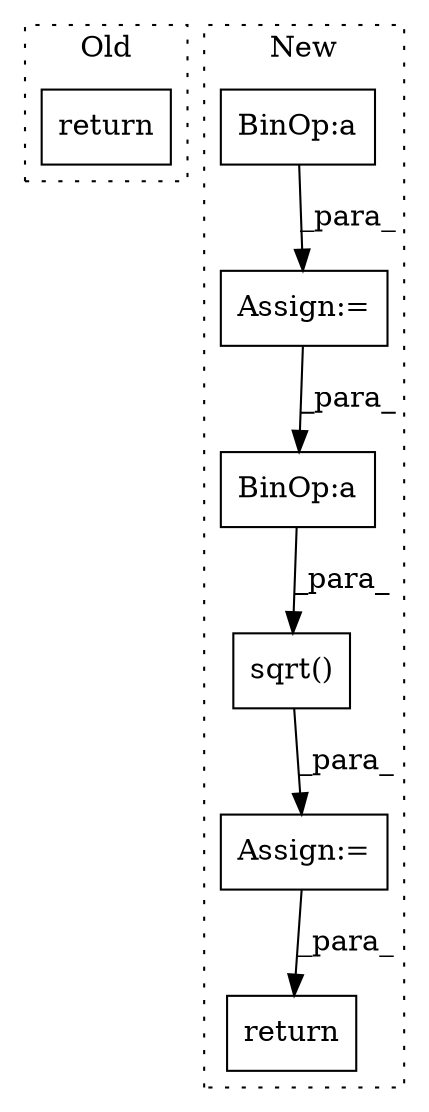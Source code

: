 digraph G {
subgraph cluster0 {
1 [label="return" a="93" s="11581" l="7" shape="box"];
label = "Old";
style="dotted";
}
subgraph cluster1 {
2 [label="sqrt()" a="75" s="11795,11842" l="11,1" shape="box"];
3 [label="return" a="93" s="12152" l="7" shape="box"];
4 [label="Assign:=" a="68" s="11858" l="3" shape="box"];
5 [label="BinOp:a" a="82" s="11835" l="3" shape="box"];
6 [label="BinOp:a" a="82" s="11732" l="4" shape="box"];
7 [label="Assign:=" a="68" s="11671" l="3" shape="box"];
label = "New";
style="dotted";
}
2 -> 4 [label="_para_"];
4 -> 3 [label="_para_"];
5 -> 2 [label="_para_"];
6 -> 7 [label="_para_"];
7 -> 5 [label="_para_"];
}